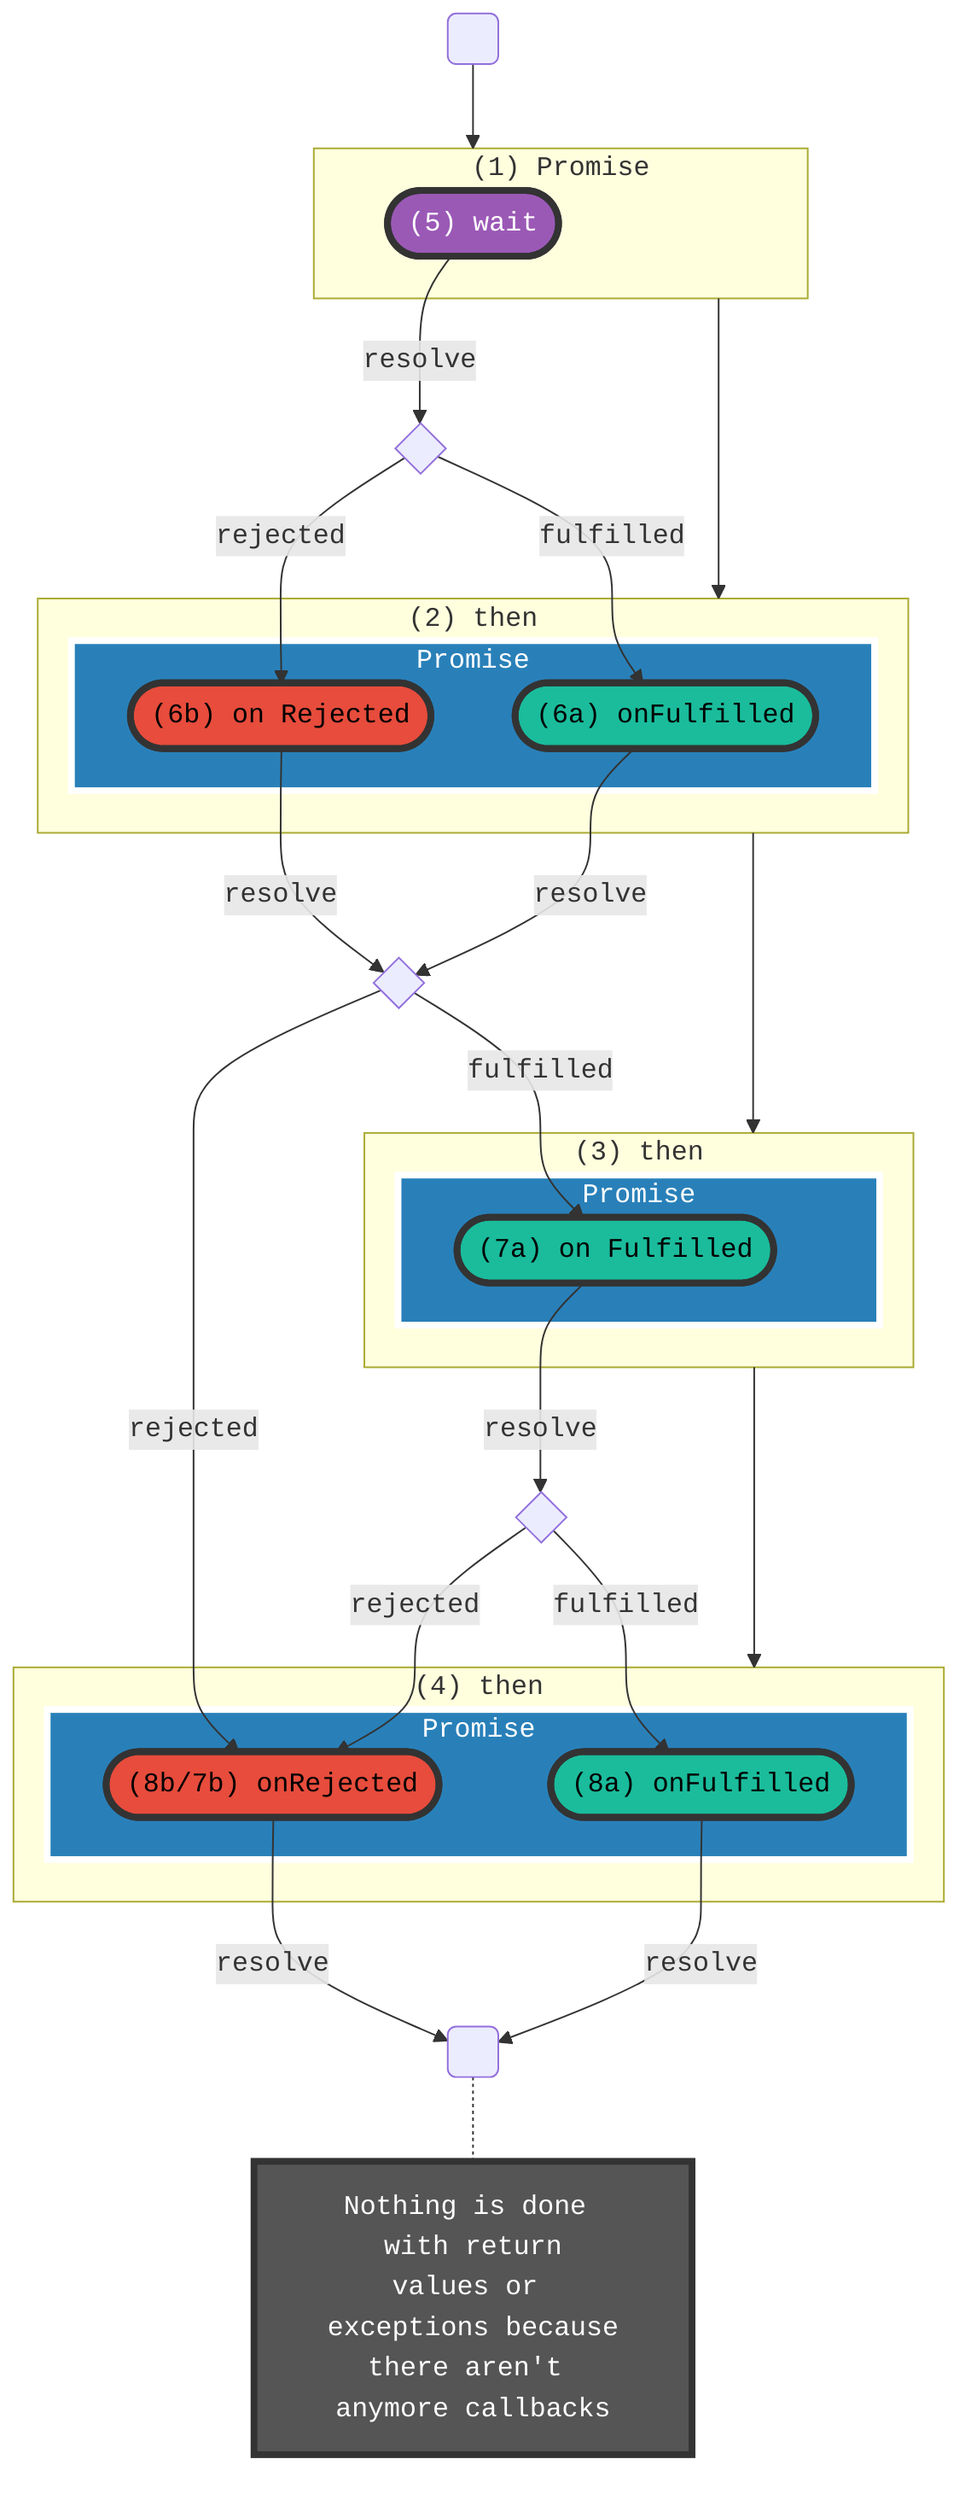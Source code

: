 %%{init: {'fontFamily': 'monospace'} }%%
flowchart
    subgraph P1["(1) Promise"]
        W1(["(5) wait"])
    end

    subgraph T1["(2) then"]
        subgraph P2["Promise"]
            F1(["(6a) onFulfilled"])
            R1(["(6b) on Rejected"])
        end
    end

    outcome1{ }

subgraph T2["(3) then"]
subgraph P3["Promise"]
F2(["(7a) on Fulfilled"])
end
end

outcome2{ }

subgraph T3["(4) then"]
subgraph P4["Promise"]
F3(["(8a) onFulfilled"])
R3(["(8b/7b) onRejected"])
end
end

N1["Nothing is done with return\nvalues or exceptions because\nthere aren't anymore callbacks"]

classDef promise fill:#2980b9,color:#fff,stroke:#fff,stroke-width:4px;
classDef then fill:#555,color:#fff,stroke:#333,stroke-width:4px;
classDef wait fill:#9b59b6,color:#fff,stroke:#333,stroke-width:4px;
classDef onRejected fill:#E74C3C,color:black,stroke:#333,stroke-width:4px;
classDef onFulfilled fill:#1abc9c,color:black,stroke:#333,stroke-width:4px;
classDef notes fill:#555,color:#fff,stroke:#333,stroke-width:4px;

class P1,P2,P3,P4 promise
class T1,T2,T3 then
class R1,R3 onRejected
class F1,F2,F3 onFulfilled
class N1 notes
class W1 wait

start( ) --> P1
P1 --> T1
T1 --> T2
T2 --> T3
done( )


W1 --resolve--> outcome1

outcome1 --rejected--> R1
outcome1 --fulfilled--> F1

R1 --resolve--> outcome2
F1 --resolve--> outcome2
outcome2 --rejected--> R3
outcome2 --fulfilled--> F2

outcome3{ }

F2 --resolve--> outcome3

outcome3 --rejected--> R3
outcome3 --fulfilled--> F3

F3 --resolve--> done
R3 --resolve--> done

done -.- N1